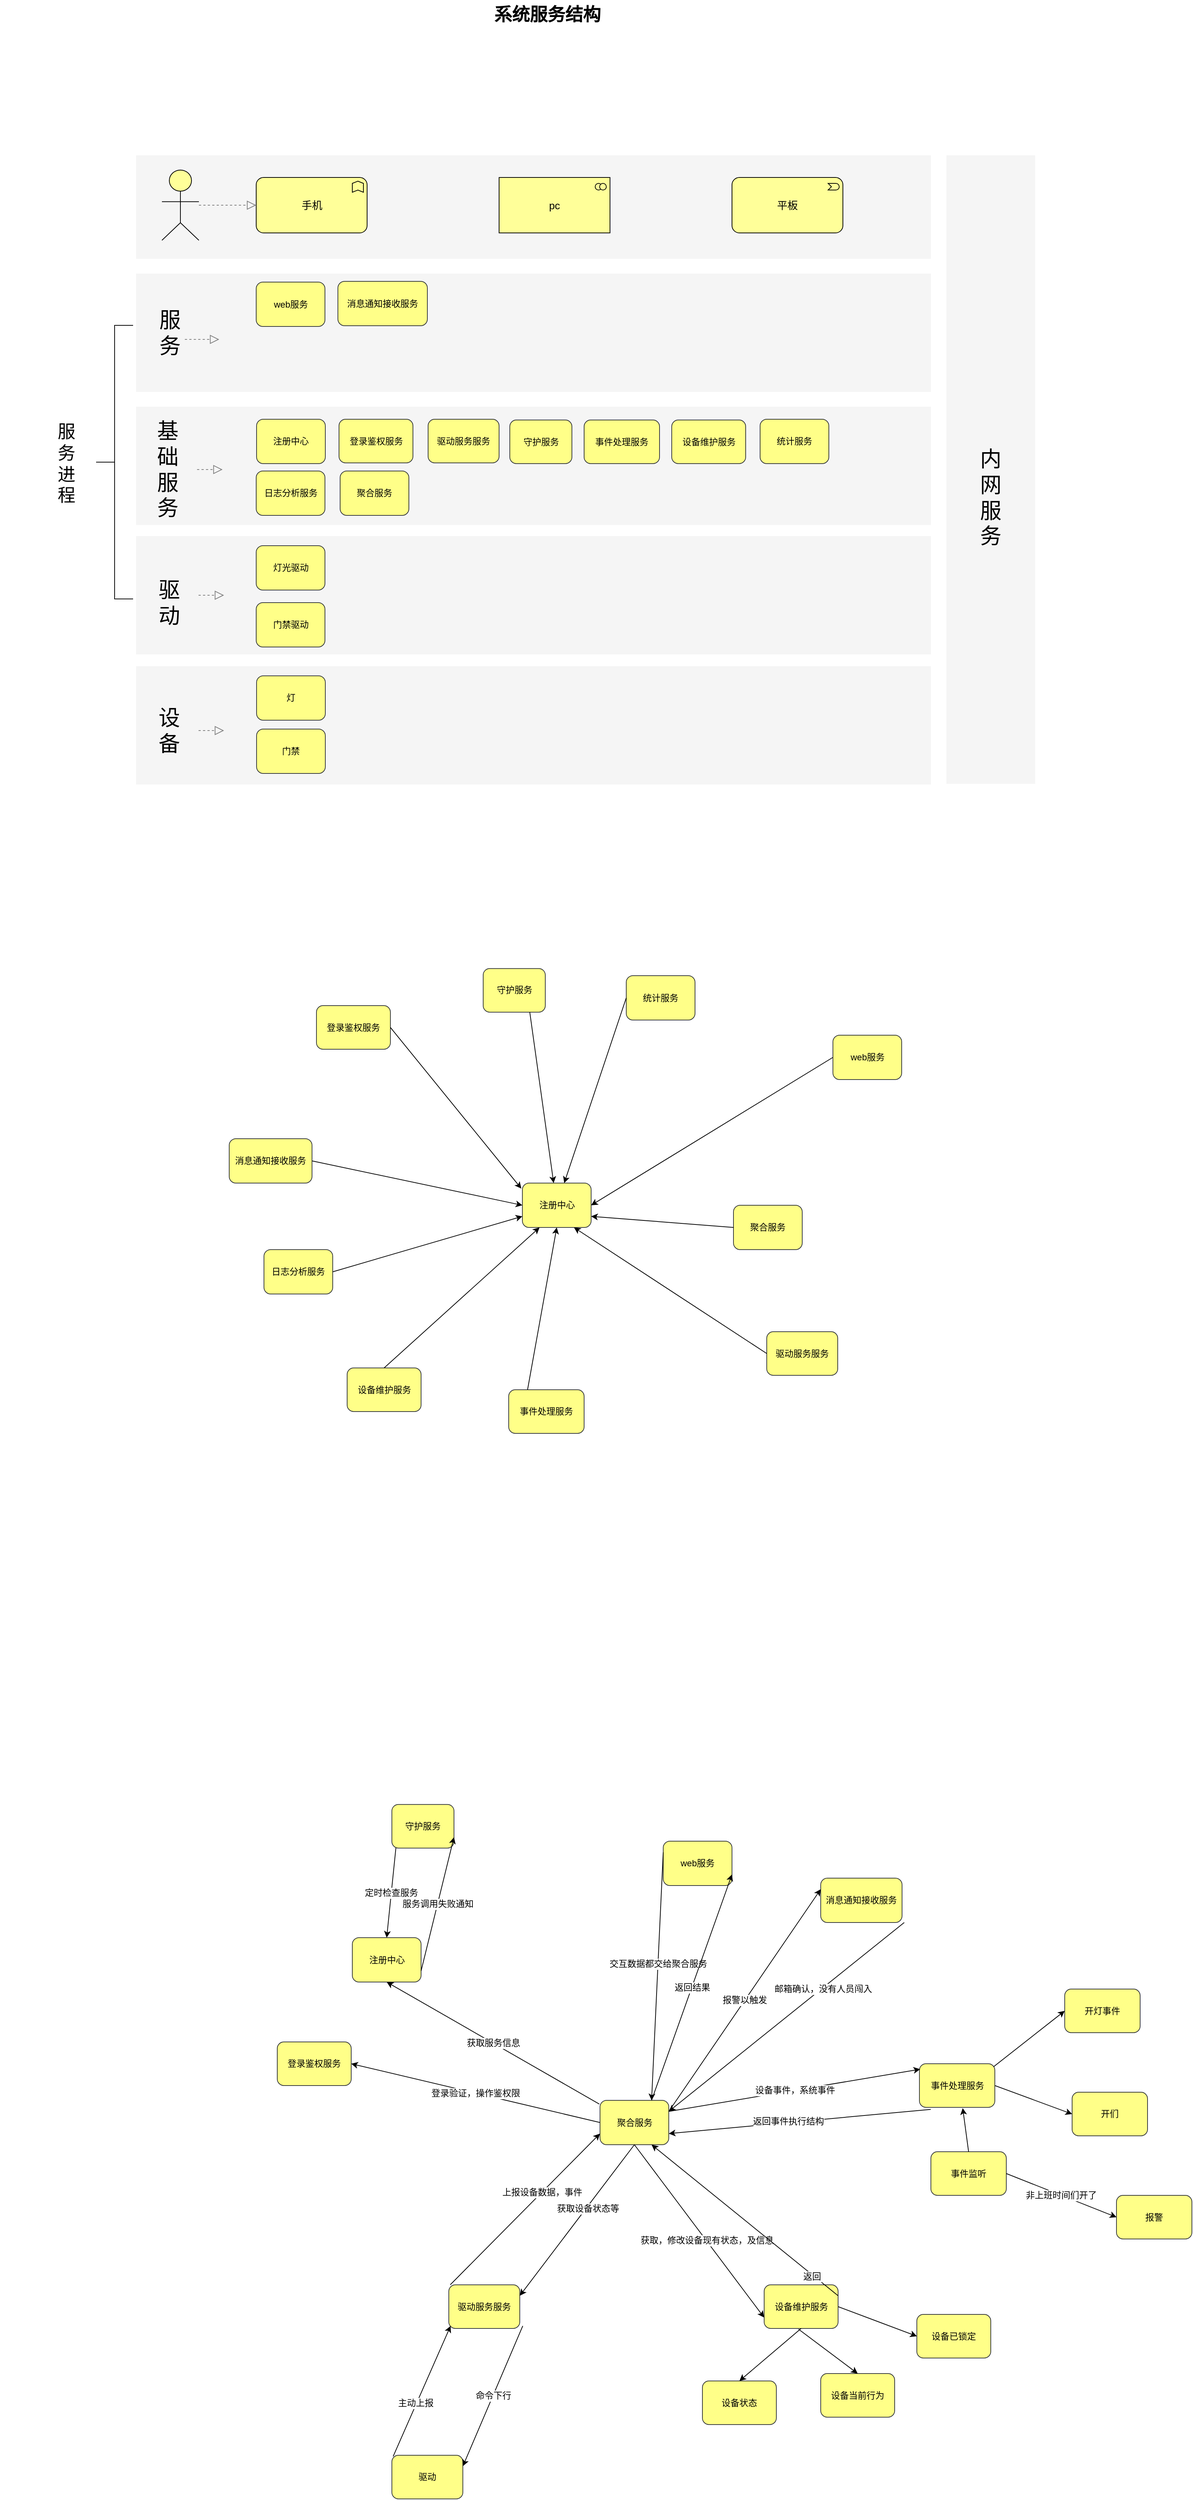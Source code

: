 <mxfile version="10.8.8" type="github"><diagram name="Page-1" id="44bbcf24-548e-d532-59d3-359de5b44cbb"><mxGraphModel dx="1398" dy="700" grid="1" gridSize="10" guides="1" tooltips="1" connect="1" arrows="1" fold="1" page="1" pageScale="1.5" pageWidth="1169" pageHeight="826" background="none" math="0" shadow="0"><root><mxCell id="0" style=";html=1;"/><mxCell id="1" style=";html=1;" parent="0"/><mxCell id="6eae4fabf1afb631-36" value="" style="whiteSpace=wrap;html=1;strokeColor=none;strokeWidth=1;fillColor=#f5f5f5;fontSize=14;" parent="1" vertex="1"><mxGeometry x="224" y="815" width="1075" height="160" as="geometry"/></mxCell><mxCell id="6eae4fabf1afb631-35" value="" style="whiteSpace=wrap;html=1;strokeColor=none;strokeWidth=1;fillColor=#f5f5f5;fontSize=14;" parent="1" vertex="1"><mxGeometry x="224" y="640" width="1075" height="160" as="geometry"/></mxCell><mxCell id="6eae4fabf1afb631-34" value="" style="whiteSpace=wrap;html=1;strokeColor=none;strokeWidth=1;fillColor=#f5f5f5;fontSize=14;" parent="1" vertex="1"><mxGeometry x="224" y="300" width="1075" height="140" as="geometry"/></mxCell><mxCell id="6eae4fabf1afb631-21" value="手机" style="html=1;whiteSpace=wrap;fillColor=#ffff99;strokeColor=#000000;shape=mxgraph.archimate3.application;appType=func;archiType=rounded;fontSize=14;" parent="1" vertex="1"><mxGeometry x="386.5" y="330" width="150" height="75" as="geometry"/></mxCell><mxCell id="6eae4fabf1afb631-22" value="pc" style="html=1;whiteSpace=wrap;fillColor=#ffff99;strokeColor=#000000;shape=mxgraph.archimate3.application;appType=collab;archiType=square;fontSize=14;" parent="1" vertex="1"><mxGeometry x="715" y="330" width="150" height="75" as="geometry"/></mxCell><mxCell id="6eae4fabf1afb631-23" value="平板" style="html=1;whiteSpace=wrap;fillColor=#ffff99;strokeColor=#000000;shape=mxgraph.archimate3.application;appType=event;archiType=rounded;fontSize=14;" parent="1" vertex="1"><mxGeometry x="1030" y="330" width="150" height="75" as="geometry"/></mxCell><mxCell id="6eae4fabf1afb631-33" style="edgeStyle=elbowEdgeStyle;rounded=1;elbow=vertical;html=1;dashed=1;startSize=10;endArrow=block;endFill=0;endSize=10;jettySize=auto;orthogonalLoop=1;strokeColor=#808080;fontSize=14;" parent="1" source="6eae4fabf1afb631-32" target="6eae4fabf1afb631-21" edge="1"><mxGeometry relative="1" as="geometry"/></mxCell><mxCell id="6eae4fabf1afb631-32" value="" style="html=1;whiteSpace=wrap;fillColor=#ffff99;strokeColor=#000000;shape=mxgraph.archimate3.actor;fontSize=14;" parent="1" vertex="1"><mxGeometry x="259" y="320" width="50" height="95" as="geometry"/></mxCell><mxCell id="6eae4fabf1afb631-37" value="系统服务结构" style="text;strokeColor=none;fillColor=none;html=1;fontSize=24;fontStyle=1;verticalAlign=middle;align=center;" parent="1" vertex="1"><mxGeometry x="40" y="90" width="1480" height="40" as="geometry"/></mxCell><mxCell id="G7YBxwyGVppejMVZDF5V-1" value="注册中心" style="rounded=1;whiteSpace=wrap;html=1;fillColor=#ffff88;strokeColor=#36393d;" parent="1" vertex="1"><mxGeometry x="387" y="657" width="93" height="60" as="geometry"/></mxCell><mxCell id="G7YBxwyGVppejMVZDF5V-2" value="登录鉴权服务" style="rounded=1;whiteSpace=wrap;html=1;fillColor=#ffff88;strokeColor=#36393d;" parent="1" vertex="1"><mxGeometry x="498.5" y="657" width="100" height="59" as="geometry"/></mxCell><mxCell id="G7YBxwyGVppejMVZDF5V-3" value="驱动服务服务" style="rounded=1;whiteSpace=wrap;html=1;fillColor=#ffff88;strokeColor=#36393d;" parent="1" vertex="1"><mxGeometry x="619" y="657" width="96" height="59" as="geometry"/></mxCell><mxCell id="G7YBxwyGVppejMVZDF5V-4" value="守护服务" style="rounded=1;whiteSpace=wrap;html=1;fillColor=#ffff88;strokeColor=#36393d;" parent="1" vertex="1"><mxGeometry x="729.5" y="658" width="84" height="59" as="geometry"/></mxCell><mxCell id="G7YBxwyGVppejMVZDF5V-5" value="事件处理服务" style="rounded=1;whiteSpace=wrap;html=1;fillColor=#ffff88;strokeColor=#36393d;" parent="1" vertex="1"><mxGeometry x="830" y="658" width="102" height="59" as="geometry"/></mxCell><mxCell id="G7YBxwyGVppejMVZDF5V-6" value="设备维护服务" style="rounded=1;whiteSpace=wrap;html=1;fillColor=#ffff88;strokeColor=#36393d;" parent="1" vertex="1"><mxGeometry x="948.5" y="658" width="100" height="59" as="geometry"/></mxCell><mxCell id="G7YBxwyGVppejMVZDF5V-8" value="日志分析服务" style="rounded=1;whiteSpace=wrap;html=1;fillColor=#ffff88;strokeColor=#36393d;" parent="1" vertex="1"><mxGeometry x="386.5" y="727" width="93" height="60" as="geometry"/></mxCell><mxCell id="G7YBxwyGVppejMVZDF5V-10" value="统计服务" style="rounded=1;whiteSpace=wrap;html=1;fillColor=#ffff88;strokeColor=#36393d;" parent="1" vertex="1"><mxGeometry x="1068" y="657" width="93" height="60" as="geometry"/></mxCell><mxCell id="G7YBxwyGVppejMVZDF5V-11" value="灯光驱动" style="rounded=1;whiteSpace=wrap;html=1;fillColor=#ffff88;strokeColor=#36393d;" parent="1" vertex="1"><mxGeometry x="386.5" y="828" width="93" height="60" as="geometry"/></mxCell><mxCell id="G7YBxwyGVppejMVZDF5V-12" value="门禁驱动" style="rounded=1;whiteSpace=wrap;html=1;fillColor=#ffff88;strokeColor=#36393d;" parent="1" vertex="1"><mxGeometry x="386.5" y="905" width="93" height="60" as="geometry"/></mxCell><mxCell id="G7YBxwyGVppejMVZDF5V-14" value="" style="whiteSpace=wrap;html=1;strokeColor=none;strokeWidth=1;fillColor=#f5f5f5;fontSize=14;" parent="1" vertex="1"><mxGeometry x="224" y="991" width="1075" height="160" as="geometry"/></mxCell><mxCell id="G7YBxwyGVppejMVZDF5V-15" value="灯" style="rounded=1;whiteSpace=wrap;html=1;fillColor=#ffff88;strokeColor=#36393d;" parent="1" vertex="1"><mxGeometry x="387" y="1004" width="93" height="60" as="geometry"/></mxCell><mxCell id="G7YBxwyGVppejMVZDF5V-16" value="门禁" style="rounded=1;whiteSpace=wrap;html=1;fillColor=#ffff88;strokeColor=#36393d;" parent="1" vertex="1"><mxGeometry x="387" y="1076" width="93" height="60" as="geometry"/></mxCell><mxCell id="G7YBxwyGVppejMVZDF5V-17" style="edgeStyle=elbowEdgeStyle;rounded=1;elbow=vertical;html=1;dashed=1;startSize=10;endArrow=block;endFill=0;endSize=10;jettySize=auto;orthogonalLoop=1;strokeColor=#808080;fontSize=14;" parent="1" edge="1"><mxGeometry relative="1" as="geometry"><mxPoint x="341" y="725" as="targetPoint"/><mxPoint x="306.5" y="725" as="sourcePoint"/></mxGeometry></mxCell><mxCell id="G7YBxwyGVppejMVZDF5V-21" value="基础服务" style="text;html=1;strokeColor=none;fillColor=none;align=center;verticalAlign=middle;whiteSpace=wrap;rounded=0;fontSize=29;" parent="1" vertex="1"><mxGeometry x="247" y="715" width="40" height="20" as="geometry"/></mxCell><mxCell id="G7YBxwyGVppejMVZDF5V-22" value="驱动" style="text;html=1;strokeColor=none;fillColor=none;align=center;verticalAlign=middle;whiteSpace=wrap;rounded=0;fontSize=29;" parent="1" vertex="1"><mxGeometry x="249" y="885" width="40" height="40" as="geometry"/></mxCell><mxCell id="G7YBxwyGVppejMVZDF5V-23" style="edgeStyle=elbowEdgeStyle;rounded=1;elbow=vertical;html=1;dashed=1;startSize=10;endArrow=block;endFill=0;endSize=10;jettySize=auto;orthogonalLoop=1;strokeColor=#808080;fontSize=14;" parent="1" edge="1"><mxGeometry relative="1" as="geometry"><mxPoint x="343" y="895" as="targetPoint"/><mxPoint x="308.5" y="895" as="sourcePoint"/></mxGeometry></mxCell><mxCell id="G7YBxwyGVppejMVZDF5V-24" value="设备" style="text;html=1;strokeColor=none;fillColor=none;align=center;verticalAlign=middle;whiteSpace=wrap;rounded=0;fontSize=29;" parent="1" vertex="1"><mxGeometry x="249" y="1068" width="40" height="20" as="geometry"/></mxCell><mxCell id="G7YBxwyGVppejMVZDF5V-25" style="edgeStyle=elbowEdgeStyle;rounded=1;elbow=vertical;html=1;dashed=1;startSize=10;endArrow=block;endFill=0;endSize=10;jettySize=auto;orthogonalLoop=1;strokeColor=#808080;fontSize=14;" parent="1" edge="1"><mxGeometry relative="1" as="geometry"><mxPoint x="343" y="1078" as="targetPoint"/><mxPoint x="308.5" y="1078" as="sourcePoint"/></mxGeometry></mxCell><mxCell id="G7YBxwyGVppejMVZDF5V-28" value="" style="whiteSpace=wrap;html=1;strokeColor=none;strokeWidth=1;fillColor=#f5f5f5;fontSize=14;" parent="1" vertex="1"><mxGeometry x="224" y="460" width="1075" height="160" as="geometry"/></mxCell><mxCell id="G7YBxwyGVppejMVZDF5V-33" value="web服务" style="rounded=1;whiteSpace=wrap;html=1;fillColor=#ffff88;strokeColor=#36393d;" parent="1" vertex="1"><mxGeometry x="386.5" y="471.5" width="93" height="60" as="geometry"/></mxCell><mxCell id="G7YBxwyGVppejMVZDF5V-34" value="聚合服务" style="rounded=1;whiteSpace=wrap;html=1;fillColor=#ffff88;strokeColor=#36393d;" parent="1" vertex="1"><mxGeometry x="500" y="727" width="93" height="60" as="geometry"/></mxCell><mxCell id="G7YBxwyGVppejMVZDF5V-42" value="服务&lt;br&gt;&lt;span id=&quot;transmark&quot; style=&quot;display: none ; width: 0px ; height: 0px&quot;&gt;&lt;/span&gt;" style="text;html=1;strokeColor=none;fillColor=none;align=center;verticalAlign=middle;whiteSpace=wrap;rounded=0;fontSize=29;" parent="1" vertex="1"><mxGeometry x="250" y="529.5" width="40" height="20" as="geometry"/></mxCell><mxCell id="G7YBxwyGVppejMVZDF5V-44" value="" style="rounded=0;whiteSpace=wrap;html=1;fontSize=29;fillColor=#F5F5F5;strokeColor=none;gradientColor=none;gradientDirection=west;" parent="1" vertex="1"><mxGeometry x="1320" y="300" width="120" height="850" as="geometry"/></mxCell><mxCell id="G7YBxwyGVppejMVZDF5V-48" value="内网服务" style="text;html=1;strokeColor=none;fillColor=none;align=center;verticalAlign=middle;whiteSpace=wrap;rounded=0;fontSize=29;" parent="1" vertex="1"><mxGeometry x="1360" y="743" width="40" height="40" as="geometry"/></mxCell><mxCell id="G7YBxwyGVppejMVZDF5V-49" value="注册中心" style="rounded=1;whiteSpace=wrap;html=1;fillColor=#ffff88;strokeColor=#36393d;" parent="1" vertex="1"><mxGeometry x="746.5" y="1690" width="93" height="60" as="geometry"/></mxCell><mxCell id="G7YBxwyGVppejMVZDF5V-50" value="登录鉴权服务" style="rounded=1;whiteSpace=wrap;html=1;fillColor=#ffff88;strokeColor=#36393d;" parent="1" vertex="1"><mxGeometry x="468" y="1450" width="100" height="59" as="geometry"/></mxCell><mxCell id="G7YBxwyGVppejMVZDF5V-51" value="驱动服务服务" style="rounded=1;whiteSpace=wrap;html=1;fillColor=#ffff88;strokeColor=#36393d;" parent="1" vertex="1"><mxGeometry x="1077" y="1891" width="96" height="59" as="geometry"/></mxCell><mxCell id="G7YBxwyGVppejMVZDF5V-52" value="守护服务" style="rounded=1;whiteSpace=wrap;html=1;fillColor=#ffff88;strokeColor=#36393d;" parent="1" vertex="1"><mxGeometry x="693.5" y="1399.853" width="84" height="59" as="geometry"/></mxCell><mxCell id="G7YBxwyGVppejMVZDF5V-53" value="事件处理服务" style="rounded=1;whiteSpace=wrap;html=1;fillColor=#ffff88;strokeColor=#36393d;" parent="1" vertex="1"><mxGeometry x="728" y="1969.5" width="102" height="59" as="geometry"/></mxCell><mxCell id="G7YBxwyGVppejMVZDF5V-54" value="设备维护服务" style="rounded=1;whiteSpace=wrap;html=1;fillColor=#ffff88;strokeColor=#36393d;" parent="1" vertex="1"><mxGeometry x="509.5" y="1940" width="100" height="59" as="geometry"/></mxCell><mxCell id="G7YBxwyGVppejMVZDF5V-55" value="日志分析服务" style="rounded=1;whiteSpace=wrap;html=1;fillColor=#ffff88;strokeColor=#36393d;" parent="1" vertex="1"><mxGeometry x="397" y="1780" width="93" height="60" as="geometry"/></mxCell><mxCell id="G7YBxwyGVppejMVZDF5V-56" value="统计服务" style="rounded=1;whiteSpace=wrap;html=1;fillColor=#ffff88;strokeColor=#36393d;" parent="1" vertex="1"><mxGeometry x="887" y="1409.5" width="93" height="60" as="geometry"/></mxCell><mxCell id="G7YBxwyGVppejMVZDF5V-57" value="web服务" style="rounded=1;whiteSpace=wrap;html=1;fillColor=#ffff88;strokeColor=#36393d;" parent="1" vertex="1"><mxGeometry x="1166.5" y="1490" width="93" height="60" as="geometry"/></mxCell><mxCell id="G7YBxwyGVppejMVZDF5V-58" value="聚合服务" style="rounded=1;whiteSpace=wrap;html=1;fillColor=#ffff88;strokeColor=#36393d;" parent="1" vertex="1"><mxGeometry x="1032" y="1720" width="93" height="60" as="geometry"/></mxCell><mxCell id="G7YBxwyGVppejMVZDF5V-59" value="" style="endArrow=classic;html=1;fontSize=29;entryX=0;entryY=0.75;entryDx=0;entryDy=0;exitX=1;exitY=0.5;exitDx=0;exitDy=0;" parent="1" source="G7YBxwyGVppejMVZDF5V-55" target="G7YBxwyGVppejMVZDF5V-49" edge="1"><mxGeometry width="50" height="50" relative="1" as="geometry"><mxPoint x="571" y="1800" as="sourcePoint"/><mxPoint x="741" y="1720" as="targetPoint"/></mxGeometry></mxCell><mxCell id="G7YBxwyGVppejMVZDF5V-61" value="" style="endArrow=classic;html=1;fontSize=29;entryX=-0.015;entryY=0.124;entryDx=0;entryDy=0;exitX=1;exitY=0.5;exitDx=0;exitDy=0;entryPerimeter=0;" parent="1" source="G7YBxwyGVppejMVZDF5V-50" target="G7YBxwyGVppejMVZDF5V-49" edge="1"><mxGeometry width="50" height="50" relative="1" as="geometry"><mxPoint x="592.794" y="1780.353" as="sourcePoint"/><mxPoint x="756.324" y="1745.059" as="targetPoint"/></mxGeometry></mxCell><mxCell id="G7YBxwyGVppejMVZDF5V-62" value="" style="endArrow=classic;html=1;fontSize=29;exitX=0;exitY=0.5;exitDx=0;exitDy=0;entryX=1;entryY=0.5;entryDx=0;entryDy=0;" parent="1" source="G7YBxwyGVppejMVZDF5V-57" target="G7YBxwyGVppejMVZDF5V-49" edge="1"><mxGeometry width="50" height="50" relative="1" as="geometry"><mxPoint x="221" y="2070" as="sourcePoint"/><mxPoint x="271" y="2020" as="targetPoint"/></mxGeometry></mxCell><mxCell id="G7YBxwyGVppejMVZDF5V-63" value="" style="endArrow=classic;html=1;fontSize=29;exitX=0.75;exitY=1;exitDx=0;exitDy=0;" parent="1" source="G7YBxwyGVppejMVZDF5V-52" target="G7YBxwyGVppejMVZDF5V-49" edge="1"><mxGeometry width="50" height="50" relative="1" as="geometry"><mxPoint x="736" y="1450" as="sourcePoint"/><mxPoint x="271" y="2020" as="targetPoint"/></mxGeometry></mxCell><mxCell id="G7YBxwyGVppejMVZDF5V-64" value="" style="endArrow=classic;html=1;fontSize=29;exitX=0;exitY=0.5;exitDx=0;exitDy=0;" parent="1" source="G7YBxwyGVppejMVZDF5V-56" target="G7YBxwyGVppejMVZDF5V-49" edge="1"><mxGeometry width="50" height="50" relative="1" as="geometry"><mxPoint x="221" y="2070" as="sourcePoint"/><mxPoint x="271" y="2020" as="targetPoint"/></mxGeometry></mxCell><mxCell id="G7YBxwyGVppejMVZDF5V-66" value="" style="endArrow=classic;html=1;fontSize=29;entryX=0.5;entryY=1;entryDx=0;entryDy=0;exitX=0.25;exitY=0;exitDx=0;exitDy=0;" parent="1" source="G7YBxwyGVppejMVZDF5V-53" target="G7YBxwyGVppejMVZDF5V-49" edge="1"><mxGeometry width="50" height="50" relative="1" as="geometry"><mxPoint x="231" y="2080" as="sourcePoint"/><mxPoint x="281" y="2030" as="targetPoint"/></mxGeometry></mxCell><mxCell id="G7YBxwyGVppejMVZDF5V-67" value="" style="endArrow=classic;html=1;fontSize=29;entryX=0.25;entryY=1;entryDx=0;entryDy=0;exitX=0.5;exitY=0;exitDx=0;exitDy=0;" parent="1" source="G7YBxwyGVppejMVZDF5V-54" target="G7YBxwyGVppejMVZDF5V-49" edge="1"><mxGeometry width="50" height="50" relative="1" as="geometry"><mxPoint x="671" y="1930" as="sourcePoint"/><mxPoint x="291" y="2040" as="targetPoint"/></mxGeometry></mxCell><mxCell id="G7YBxwyGVppejMVZDF5V-68" value="" style="endArrow=classic;html=1;fontSize=29;entryX=1;entryY=0.75;entryDx=0;entryDy=0;exitX=0;exitY=0.5;exitDx=0;exitDy=0;" parent="1" source="G7YBxwyGVppejMVZDF5V-58" target="G7YBxwyGVppejMVZDF5V-49" edge="1"><mxGeometry width="50" height="50" relative="1" as="geometry"><mxPoint x="251" y="2100" as="sourcePoint"/><mxPoint x="301" y="2050" as="targetPoint"/></mxGeometry></mxCell><mxCell id="G7YBxwyGVppejMVZDF5V-69" value="" style="endArrow=classic;html=1;fontSize=29;exitX=0;exitY=0.5;exitDx=0;exitDy=0;entryX=0.75;entryY=1;entryDx=0;entryDy=0;" parent="1" source="G7YBxwyGVppejMVZDF5V-51" target="G7YBxwyGVppejMVZDF5V-49" edge="1"><mxGeometry width="50" height="50" relative="1" as="geometry"><mxPoint x="1067.5" y="1840" as="sourcePoint"/><mxPoint x="1117.5" y="1790" as="targetPoint"/></mxGeometry></mxCell><mxCell id="G7YBxwyGVppejMVZDF5V-70" value="注册中心" style="rounded=1;whiteSpace=wrap;html=1;fillColor=#ffff88;strokeColor=#36393d;" parent="1" vertex="1"><mxGeometry x="516.5" y="2710.5" width="93" height="60" as="geometry"/></mxCell><mxCell id="G7YBxwyGVppejMVZDF5V-71" value="登录鉴权服务" style="rounded=1;whiteSpace=wrap;html=1;fillColor=#ffff88;strokeColor=#36393d;" parent="1" vertex="1"><mxGeometry x="415" y="2851.5" width="100" height="59" as="geometry"/></mxCell><mxCell id="G7YBxwyGVppejMVZDF5V-72" value="驱动服务服务" style="rounded=1;whiteSpace=wrap;html=1;fillColor=#ffff88;strokeColor=#36393d;" parent="1" vertex="1"><mxGeometry x="647" y="3180" width="96" height="59" as="geometry"/></mxCell><mxCell id="G7YBxwyGVppejMVZDF5V-74" value="事件处理服务" style="rounded=1;whiteSpace=wrap;html=1;fillColor=#ffff88;strokeColor=#36393d;" parent="1" vertex="1"><mxGeometry x="1283.5" y="2881" width="102" height="59" as="geometry"/></mxCell><mxCell id="G7YBxwyGVppejMVZDF5V-75" value="设备维护服务" style="rounded=1;whiteSpace=wrap;html=1;fillColor=#ffff88;strokeColor=#36393d;" parent="1" vertex="1"><mxGeometry x="1073.5" y="3180" width="100" height="59" as="geometry"/></mxCell><mxCell id="G7YBxwyGVppejMVZDF5V-78" value="web服务" style="rounded=1;whiteSpace=wrap;html=1;fillColor=#ffff88;strokeColor=#36393d;" parent="1" vertex="1"><mxGeometry x="937" y="2580" width="93" height="60" as="geometry"/></mxCell><mxCell id="G7YBxwyGVppejMVZDF5V-79" value="聚合服务" style="rounded=1;whiteSpace=wrap;html=1;fillColor=#ffff88;strokeColor=#36393d;" parent="1" vertex="1"><mxGeometry x="851.5" y="2930.5" width="93" height="60" as="geometry"/></mxCell><mxCell id="G7YBxwyGVppejMVZDF5V-96" value="登录验证，操作鉴权限" style="endArrow=classic;html=1;fontSize=12;entryX=1;entryY=0.5;entryDx=0;entryDy=0;exitX=0;exitY=0.5;exitDx=0;exitDy=0;" parent="1" source="G7YBxwyGVppejMVZDF5V-79" target="G7YBxwyGVppejMVZDF5V-71" edge="1"><mxGeometry width="50" height="50" relative="1" as="geometry"><mxPoint x="43.5" y="3430.5" as="sourcePoint"/><mxPoint x="93.5" y="3380.5" as="targetPoint"/></mxGeometry></mxCell><mxCell id="G7YBxwyGVppejMVZDF5V-97" value="获取服务信息" style="endArrow=classic;html=1;fontSize=12;entryX=0.5;entryY=1;entryDx=0;entryDy=0;exitX=-0.01;exitY=0.084;exitDx=0;exitDy=0;exitPerimeter=0;" parent="1" source="G7YBxwyGVppejMVZDF5V-79" target="G7YBxwyGVppejMVZDF5V-70" edge="1"><mxGeometry width="50" height="50" relative="1" as="geometry"><mxPoint x="43.5" y="3430.5" as="sourcePoint"/><mxPoint x="93.5" y="3380.5" as="targetPoint"/></mxGeometry></mxCell><mxCell id="G7YBxwyGVppejMVZDF5V-98" value="" style="endArrow=classic;html=1;fontSize=12;entryX=1;entryY=0.25;entryDx=0;entryDy=0;exitX=0.5;exitY=1;exitDx=0;exitDy=0;" parent="1" source="G7YBxwyGVppejMVZDF5V-79" target="G7YBxwyGVppejMVZDF5V-72" edge="1"><mxGeometry width="50" height="50" relative="1" as="geometry"><mxPoint x="43.5" y="3350.5" as="sourcePoint"/><mxPoint x="93.5" y="3300.5" as="targetPoint"/></mxGeometry></mxCell><mxCell id="G7YBxwyGVppejMVZDF5V-103" value="获取设备状态等" style="text;html=1;resizable=0;points=[];align=center;verticalAlign=middle;labelBackgroundColor=#ffffff;fontSize=12;" parent="G7YBxwyGVppejMVZDF5V-98" vertex="1" connectable="0"><mxGeometry x="-0.164" y="2" relative="1" as="geometry"><mxPoint as="offset"/></mxGeometry></mxCell><mxCell id="G7YBxwyGVppejMVZDF5V-100" value="" style="endArrow=classic;html=1;fontSize=12;entryX=0;entryY=0.75;entryDx=0;entryDy=0;exitX=0.021;exitY=-0.002;exitDx=0;exitDy=0;exitPerimeter=0;" parent="1" source="G7YBxwyGVppejMVZDF5V-72" target="G7YBxwyGVppejMVZDF5V-79" edge="1"><mxGeometry width="50" height="50" relative="1" as="geometry"><mxPoint x="43.5" y="3350.5" as="sourcePoint"/><mxPoint x="93.5" y="3300.5" as="targetPoint"/></mxGeometry></mxCell><mxCell id="G7YBxwyGVppejMVZDF5V-101" value="上报设备数据，事件" style="text;html=1;resizable=0;points=[];align=center;verticalAlign=middle;labelBackgroundColor=#ffffff;fontSize=12;" parent="G7YBxwyGVppejMVZDF5V-100" vertex="1" connectable="0"><mxGeometry x="0.221" relative="1" as="geometry"><mxPoint as="offset"/></mxGeometry></mxCell><mxCell id="G7YBxwyGVppejMVZDF5V-104" value="" style="endArrow=classic;html=1;fontSize=12;exitX=0.5;exitY=1;exitDx=0;exitDy=0;entryX=0;entryY=0.75;entryDx=0;entryDy=0;" parent="1" source="G7YBxwyGVppejMVZDF5V-79" target="G7YBxwyGVppejMVZDF5V-75" edge="1"><mxGeometry width="50" height="50" relative="1" as="geometry"><mxPoint x="933.5" y="3010.5" as="sourcePoint"/><mxPoint x="93.5" y="3290.5" as="targetPoint"/></mxGeometry></mxCell><mxCell id="G7YBxwyGVppejMVZDF5V-105" value="获取，修改设备现有状态，及信息" style="text;html=1;resizable=0;points=[];align=center;verticalAlign=middle;labelBackgroundColor=#ffffff;fontSize=12;" parent="G7YBxwyGVppejMVZDF5V-104" vertex="1" connectable="0"><mxGeometry x="0.107" relative="1" as="geometry"><mxPoint as="offset"/></mxGeometry></mxCell><mxCell id="G7YBxwyGVppejMVZDF5V-106" value="驱动" style="rounded=1;whiteSpace=wrap;html=1;fillColor=#ffff88;strokeColor=#36393d;" parent="1" vertex="1"><mxGeometry x="570" y="3410.5" width="96" height="59" as="geometry"/></mxCell><mxCell id="G7YBxwyGVppejMVZDF5V-107" value="" style="endArrow=classic;html=1;fontSize=12;entryX=0.025;entryY=0.942;entryDx=0;entryDy=0;exitX=0.018;exitY=0.026;exitDx=0;exitDy=0;exitPerimeter=0;entryPerimeter=0;" parent="1" source="G7YBxwyGVppejMVZDF5V-106" target="G7YBxwyGVppejMVZDF5V-72" edge="1"><mxGeometry width="50" height="50" relative="1" as="geometry"><mxPoint x="43.5" y="3460.5" as="sourcePoint"/><mxPoint x="93.5" y="3410.5" as="targetPoint"/></mxGeometry></mxCell><mxCell id="G7YBxwyGVppejMVZDF5V-108" value="主动上报&lt;br&gt;" style="text;html=1;resizable=0;points=[];align=center;verticalAlign=middle;labelBackgroundColor=#ffffff;fontSize=12;" parent="G7YBxwyGVppejMVZDF5V-107" vertex="1" connectable="0"><mxGeometry x="-0.192" y="1" relative="1" as="geometry"><mxPoint as="offset"/></mxGeometry></mxCell><mxCell id="G7YBxwyGVppejMVZDF5V-109" value="设备事件，系统事件" style="endArrow=classic;html=1;fontSize=12;entryX=0.01;entryY=0.126;entryDx=0;entryDy=0;entryPerimeter=0;exitX=1;exitY=0.25;exitDx=0;exitDy=0;" parent="1" source="G7YBxwyGVppejMVZDF5V-79" target="G7YBxwyGVppejMVZDF5V-74" edge="1"><mxGeometry width="50" height="50" relative="1" as="geometry"><mxPoint x="43.5" y="3460.5" as="sourcePoint"/><mxPoint x="93.5" y="3410.5" as="targetPoint"/></mxGeometry></mxCell><mxCell id="G7YBxwyGVppejMVZDF5V-110" value="" style="endArrow=classic;html=1;fontSize=12;entryX=1;entryY=0.75;entryDx=0;entryDy=0;exitX=0.15;exitY=1.046;exitDx=0;exitDy=0;exitPerimeter=0;" parent="1" source="G7YBxwyGVppejMVZDF5V-74" target="G7YBxwyGVppejMVZDF5V-79" edge="1"><mxGeometry width="50" height="50" relative="1" as="geometry"><mxPoint x="43.5" y="3460.5" as="sourcePoint"/><mxPoint x="93.5" y="3410.5" as="targetPoint"/></mxGeometry></mxCell><mxCell id="G7YBxwyGVppejMVZDF5V-111" value="返回事件执行结构" style="text;html=1;resizable=0;points=[];align=center;verticalAlign=middle;labelBackgroundColor=#ffffff;fontSize=12;" parent="G7YBxwyGVppejMVZDF5V-110" vertex="1" connectable="0"><mxGeometry x="0.082" y="-3" relative="1" as="geometry"><mxPoint x="-1" y="1" as="offset"/></mxGeometry></mxCell><mxCell id="G7YBxwyGVppejMVZDF5V-112" value="命令下行" style="endArrow=classic;html=1;fontSize=12;entryX=1;entryY=0.25;entryDx=0;entryDy=0;exitX=1.042;exitY=0.942;exitDx=0;exitDy=0;exitPerimeter=0;" parent="1" source="G7YBxwyGVppejMVZDF5V-72" target="G7YBxwyGVppejMVZDF5V-106" edge="1"><mxGeometry width="50" height="50" relative="1" as="geometry"><mxPoint x="43.5" y="3540.5" as="sourcePoint"/><mxPoint x="93.5" y="3490.5" as="targetPoint"/></mxGeometry></mxCell><mxCell id="G7YBxwyGVppejMVZDF5V-113" value="守护服务" style="rounded=1;whiteSpace=wrap;html=1;fillColor=#ffff88;strokeColor=#36393d;" parent="1" vertex="1"><mxGeometry x="570" y="2530.353" width="84" height="59" as="geometry"/></mxCell><mxCell id="G7YBxwyGVppejMVZDF5V-114" value="" style="endArrow=classic;html=1;fontSize=12;entryX=0.75;entryY=0;entryDx=0;entryDy=0;exitX=0;exitY=0.25;exitDx=0;exitDy=0;" parent="1" source="G7YBxwyGVppejMVZDF5V-78" target="G7YBxwyGVppejMVZDF5V-79" edge="1"><mxGeometry width="50" height="50" relative="1" as="geometry"><mxPoint x="43.5" y="3540.5" as="sourcePoint"/><mxPoint x="93.5" y="3490.5" as="targetPoint"/></mxGeometry></mxCell><mxCell id="G7YBxwyGVppejMVZDF5V-116" value="交互数据都交给聚合服务" style="text;html=1;resizable=0;points=[];align=center;verticalAlign=middle;labelBackgroundColor=#ffffff;fontSize=12;" parent="G7YBxwyGVppejMVZDF5V-114" vertex="1" connectable="0"><mxGeometry x="-0.102" relative="1" as="geometry"><mxPoint as="offset"/></mxGeometry></mxCell><mxCell id="G7YBxwyGVppejMVZDF5V-117" value="定时检查服务" style="endArrow=classic;html=1;fontSize=12;entryX=0.5;entryY=0;entryDx=0;entryDy=0;exitX=0.065;exitY=0.994;exitDx=0;exitDy=0;exitPerimeter=0;" parent="1" source="G7YBxwyGVppejMVZDF5V-113" target="G7YBxwyGVppejMVZDF5V-70" edge="1"><mxGeometry width="50" height="50" relative="1" as="geometry"><mxPoint x="43.5" y="3540.5" as="sourcePoint"/><mxPoint x="93.5" y="3490.5" as="targetPoint"/></mxGeometry></mxCell><mxCell id="G7YBxwyGVppejMVZDF5V-118" value="服务调用失败通知" style="endArrow=classic;html=1;fontSize=12;entryX=1;entryY=0.75;entryDx=0;entryDy=0;exitX=1;exitY=0.75;exitDx=0;exitDy=0;" parent="1" source="G7YBxwyGVppejMVZDF5V-70" target="G7YBxwyGVppejMVZDF5V-113" edge="1"><mxGeometry width="50" height="50" relative="1" as="geometry"><mxPoint x="43.5" y="3540.5" as="sourcePoint"/><mxPoint x="93.5" y="3490.5" as="targetPoint"/></mxGeometry></mxCell><mxCell id="G7YBxwyGVppejMVZDF5V-119" value="返回结果" style="endArrow=classic;html=1;fontSize=12;entryX=1;entryY=0.75;entryDx=0;entryDy=0;exitX=0.75;exitY=0;exitDx=0;exitDy=0;" parent="1" source="G7YBxwyGVppejMVZDF5V-79" target="G7YBxwyGVppejMVZDF5V-78" edge="1"><mxGeometry width="50" height="50" relative="1" as="geometry"><mxPoint x="43.5" y="3540.5" as="sourcePoint"/><mxPoint x="93.5" y="3490.5" as="targetPoint"/></mxGeometry></mxCell><mxCell id="G7YBxwyGVppejMVZDF5V-120" value="开灯事件" style="rounded=1;whiteSpace=wrap;html=1;fillColor=#ffff88;strokeColor=#36393d;" parent="1" vertex="1"><mxGeometry x="1480" y="2780" width="102" height="59" as="geometry"/></mxCell><mxCell id="G7YBxwyGVppejMVZDF5V-121" value="开们" style="rounded=1;whiteSpace=wrap;html=1;fillColor=#ffff88;strokeColor=#36393d;" parent="1" vertex="1"><mxGeometry x="1490" y="2919.5" width="102" height="59" as="geometry"/></mxCell><mxCell id="G7YBxwyGVppejMVZDF5V-123" value="" style="endArrow=classic;html=1;fontSize=12;entryX=0;entryY=0.5;entryDx=0;entryDy=0;exitX=1;exitY=0.5;exitDx=0;exitDy=0;" parent="1" source="G7YBxwyGVppejMVZDF5V-74" target="G7YBxwyGVppejMVZDF5V-121" edge="1"><mxGeometry width="50" height="50" relative="1" as="geometry"><mxPoint x="610" y="3540" as="sourcePoint"/><mxPoint x="660" y="3490" as="targetPoint"/></mxGeometry></mxCell><mxCell id="G7YBxwyGVppejMVZDF5V-124" value="" style="endArrow=classic;html=1;fontSize=12;entryX=0;entryY=0.5;entryDx=0;entryDy=0;exitX=0.984;exitY=0.068;exitDx=0;exitDy=0;exitPerimeter=0;" parent="1" source="G7YBxwyGVppejMVZDF5V-74" target="G7YBxwyGVppejMVZDF5V-120" edge="1"><mxGeometry width="50" height="50" relative="1" as="geometry"><mxPoint x="1395.5" y="2920.833" as="sourcePoint"/><mxPoint x="1499.667" y="2910.833" as="targetPoint"/></mxGeometry></mxCell><mxCell id="G7YBxwyGVppejMVZDF5V-125" value="设备状态" style="rounded=1;whiteSpace=wrap;html=1;fillColor=#ffff88;strokeColor=#36393d;" parent="1" vertex="1"><mxGeometry x="990" y="3310" width="100" height="59" as="geometry"/></mxCell><mxCell id="G7YBxwyGVppejMVZDF5V-126" value="设备当前行为" style="rounded=1;whiteSpace=wrap;html=1;fillColor=#ffff88;strokeColor=#36393d;" parent="1" vertex="1"><mxGeometry x="1150" y="3300" width="100" height="59" as="geometry"/></mxCell><mxCell id="G7YBxwyGVppejMVZDF5V-127" value="设备已锁定" style="rounded=1;whiteSpace=wrap;html=1;fillColor=#ffff88;strokeColor=#36393d;" parent="1" vertex="1"><mxGeometry x="1280" y="3220" width="100" height="59" as="geometry"/></mxCell><mxCell id="G7YBxwyGVppejMVZDF5V-128" value="" style="endArrow=classic;html=1;fontSize=12;entryX=0.5;entryY=0;entryDx=0;entryDy=0;exitX=0.5;exitY=1;exitDx=0;exitDy=0;" parent="1" source="G7YBxwyGVppejMVZDF5V-75" target="G7YBxwyGVppejMVZDF5V-125" edge="1"><mxGeometry width="50" height="50" relative="1" as="geometry"><mxPoint x="150" y="3540" as="sourcePoint"/><mxPoint x="200" y="3490" as="targetPoint"/></mxGeometry></mxCell><mxCell id="G7YBxwyGVppejMVZDF5V-129" value="" style="endArrow=classic;html=1;fontSize=12;entryX=0.5;entryY=0;entryDx=0;entryDy=0;" parent="1" target="G7YBxwyGVppejMVZDF5V-126" edge="1"><mxGeometry width="50" height="50" relative="1" as="geometry"><mxPoint x="1120" y="3240" as="sourcePoint"/><mxPoint x="1050" y="3320" as="targetPoint"/></mxGeometry></mxCell><mxCell id="G7YBxwyGVppejMVZDF5V-130" value="" style="endArrow=classic;html=1;fontSize=12;entryX=0;entryY=0.5;entryDx=0;entryDy=0;exitX=1;exitY=0.5;exitDx=0;exitDy=0;" parent="1" source="G7YBxwyGVppejMVZDF5V-75" target="G7YBxwyGVppejMVZDF5V-127" edge="1"><mxGeometry width="50" height="50" relative="1" as="geometry"><mxPoint x="1130" y="3250" as="sourcePoint"/><mxPoint x="1210" y="3310" as="targetPoint"/></mxGeometry></mxCell><mxCell id="G7YBxwyGVppejMVZDF5V-131" value="事件监听" style="rounded=1;whiteSpace=wrap;html=1;fillColor=#ffff88;strokeColor=#36393d;" parent="1" vertex="1"><mxGeometry x="1299" y="3000" width="102" height="59" as="geometry"/></mxCell><mxCell id="G7YBxwyGVppejMVZDF5V-132" value="" style="endArrow=classic;html=1;fontSize=12;entryX=0.574;entryY=1.017;entryDx=0;entryDy=0;entryPerimeter=0;exitX=0.5;exitY=0;exitDx=0;exitDy=0;" parent="1" source="G7YBxwyGVppejMVZDF5V-131" target="G7YBxwyGVppejMVZDF5V-74" edge="1"><mxGeometry width="50" height="50" relative="1" as="geometry"><mxPoint x="310" y="3540" as="sourcePoint"/><mxPoint x="360" y="3490" as="targetPoint"/></mxGeometry></mxCell><mxCell id="G7YBxwyGVppejMVZDF5V-133" value="报警" style="rounded=1;whiteSpace=wrap;html=1;fillColor=#ffff88;strokeColor=#36393d;" parent="1" vertex="1"><mxGeometry x="1550" y="3059" width="102" height="59" as="geometry"/></mxCell><mxCell id="G7YBxwyGVppejMVZDF5V-134" value="非上班时间们开了" style="endArrow=classic;html=1;fontSize=12;entryX=0;entryY=0.5;entryDx=0;entryDy=0;exitX=1;exitY=0.5;exitDx=0;exitDy=0;" parent="1" source="G7YBxwyGVppejMVZDF5V-131" target="G7YBxwyGVppejMVZDF5V-133" edge="1"><mxGeometry width="50" height="50" relative="1" as="geometry"><mxPoint x="1396" y="2921" as="sourcePoint"/><mxPoint x="1500" y="2959" as="targetPoint"/></mxGeometry></mxCell><mxCell id="G7YBxwyGVppejMVZDF5V-136" value="消息通知接收服务" style="rounded=1;whiteSpace=wrap;html=1;fillColor=#ffff88;strokeColor=#36393d;" parent="1" vertex="1"><mxGeometry x="497" y="470.5" width="121" height="60" as="geometry"/></mxCell><mxCell id="G7YBxwyGVppejMVZDF5V-137" value="消息通知接收服务" style="rounded=1;whiteSpace=wrap;html=1;fillColor=#ffff88;strokeColor=#36393d;" parent="1" vertex="1"><mxGeometry x="350" y="1630" width="112" height="60" as="geometry"/></mxCell><mxCell id="G7YBxwyGVppejMVZDF5V-138" value="" style="endArrow=classic;html=1;fontSize=29;entryX=0;entryY=0.5;entryDx=0;entryDy=0;exitX=1;exitY=0.5;exitDx=0;exitDy=0;" parent="1" source="G7YBxwyGVppejMVZDF5V-137" target="G7YBxwyGVppejMVZDF5V-49" edge="1"><mxGeometry width="50" height="50" relative="1" as="geometry"><mxPoint x="578" y="1490" as="sourcePoint"/><mxPoint x="755" y="1707" as="targetPoint"/></mxGeometry></mxCell><mxCell id="G7YBxwyGVppejMVZDF5V-139" value="消息通知接收服务" style="rounded=1;whiteSpace=wrap;html=1;fillColor=#ffff88;strokeColor=#36393d;" parent="1" vertex="1"><mxGeometry x="1150" y="2630" width="110" height="60" as="geometry"/></mxCell><mxCell id="G7YBxwyGVppejMVZDF5V-140" value="报警以触发" style="endArrow=classic;html=1;fontSize=12;exitX=1;exitY=0.25;exitDx=0;exitDy=0;entryX=0;entryY=0.25;entryDx=0;entryDy=0;" parent="1" source="G7YBxwyGVppejMVZDF5V-79" target="G7YBxwyGVppejMVZDF5V-139" edge="1"><mxGeometry width="50" height="50" relative="1" as="geometry"><mxPoint x="150" y="3540" as="sourcePoint"/><mxPoint x="1110" y="2770" as="targetPoint"/></mxGeometry></mxCell><mxCell id="G7YBxwyGVppejMVZDF5V-141" value="" style="endArrow=classic;html=1;fontSize=12;entryX=1;entryY=0.25;entryDx=0;entryDy=0;exitX=1.027;exitY=1;exitDx=0;exitDy=0;exitPerimeter=0;" parent="1" source="G7YBxwyGVppejMVZDF5V-139" target="G7YBxwyGVppejMVZDF5V-79" edge="1"><mxGeometry width="50" height="50" relative="1" as="geometry"><mxPoint x="1170" y="2780" as="sourcePoint"/><mxPoint x="200" y="3490" as="targetPoint"/></mxGeometry></mxCell><mxCell id="G7YBxwyGVppejMVZDF5V-146" value="邮箱确认，没有人员闯入" style="text;html=1;resizable=0;points=[];align=center;verticalAlign=middle;labelBackgroundColor=#ffffff;fontSize=12;" parent="G7YBxwyGVppejMVZDF5V-141" vertex="1" connectable="0"><mxGeometry x="-0.304" y="1" relative="1" as="geometry"><mxPoint as="offset"/></mxGeometry></mxCell><mxCell id="G7YBxwyGVppejMVZDF5V-148" style="edgeStyle=elbowEdgeStyle;rounded=1;elbow=vertical;html=1;dashed=1;startSize=10;endArrow=block;endFill=0;endSize=10;jettySize=auto;orthogonalLoop=1;strokeColor=#808080;fontSize=14;" parent="1" edge="1"><mxGeometry relative="1" as="geometry"><mxPoint x="290" y="549" as="sourcePoint"/><mxPoint x="336.5" y="549" as="targetPoint"/></mxGeometry></mxCell><mxCell id="G7YBxwyGVppejMVZDF5V-149" value="" style="endArrow=classic;html=1;fontSize=12;entryX=0.75;entryY=1;entryDx=0;entryDy=0;exitX=1;exitY=0.25;exitDx=0;exitDy=0;" parent="1" source="G7YBxwyGVppejMVZDF5V-75" target="G7YBxwyGVppejMVZDF5V-79" edge="1"><mxGeometry width="50" height="50" relative="1" as="geometry"><mxPoint x="330" y="3540" as="sourcePoint"/><mxPoint x="380" y="3490" as="targetPoint"/></mxGeometry></mxCell><mxCell id="G7YBxwyGVppejMVZDF5V-151" value="返回" style="text;html=1;resizable=0;points=[];align=center;verticalAlign=middle;labelBackgroundColor=#ffffff;fontSize=12;" parent="G7YBxwyGVppejMVZDF5V-149" vertex="1" connectable="0"><mxGeometry x="-0.727" y="2" relative="1" as="geometry"><mxPoint as="offset"/></mxGeometry></mxCell><mxCell id="Fu-SMerdnL5WApUr_aRm-3" value="" style="html=1;shape=mxgraph.flowchart.annotation_2;align=left;" vertex="1" parent="1"><mxGeometry x="170" y="530" width="50" height="370" as="geometry"/></mxCell><mxCell id="Fu-SMerdnL5WApUr_aRm-8" value="&lt;font style=&quot;font-size: 13px&quot;&gt;&lt;font style=&quot;font-size: 14px&quot;&gt;&lt;font style=&quot;font-size: 15px&quot;&gt;&lt;font style=&quot;font-size: 16px&quot;&gt;&lt;font style=&quot;font-size: 17px&quot;&gt;&lt;font style=&quot;font-size: 18px&quot;&gt;&lt;font style=&quot;font-size: 19px&quot;&gt;&lt;font style=&quot;font-size: 20px&quot;&gt;&lt;font style=&quot;font-size: 21px&quot;&gt;&lt;font style=&quot;font-size: 22px&quot;&gt;&lt;font style=&quot;font-size: 23px&quot;&gt;&lt;font style=&quot;font-size: 24px&quot;&gt;服务进程&lt;/font&gt;&lt;span id=&quot;transmark&quot; style=&quot;display: none ; width: 0px ; height: 0px&quot;&gt;&lt;/span&gt;&lt;/font&gt;&lt;/font&gt;&lt;/font&gt;&lt;/font&gt;&lt;/font&gt;&lt;/font&gt;&lt;/font&gt;&lt;/font&gt;&lt;/font&gt;&lt;/font&gt;&lt;/font&gt;" style="text;html=1;strokeColor=none;fillColor=none;align=center;verticalAlign=middle;whiteSpace=wrap;rounded=0;" vertex="1" parent="1"><mxGeometry x="110" y="707" width="40" height="20" as="geometry"/></mxCell><mxCell id="Fu-SMerdnL5WApUr_aRm-15" style="edgeStyle=orthogonalEdgeStyle;rounded=0;orthogonalLoop=1;jettySize=auto;html=1;exitX=0.5;exitY=1;exitDx=0;exitDy=0;" edge="1" parent="1" source="Fu-SMerdnL5WApUr_aRm-8" target="Fu-SMerdnL5WApUr_aRm-8"><mxGeometry relative="1" as="geometry"/></mxCell></root></mxGraphModel></diagram></mxfile>